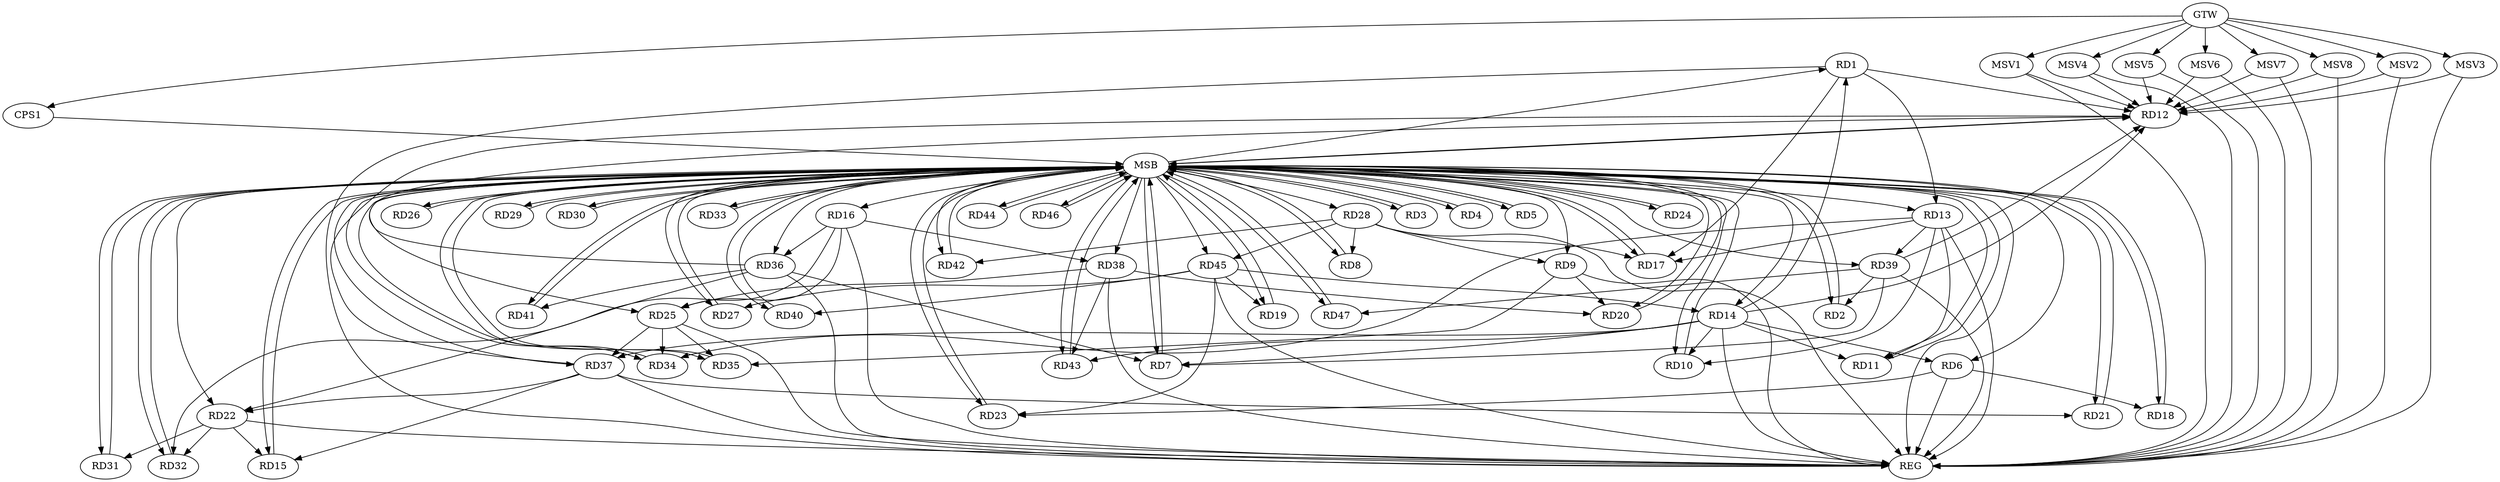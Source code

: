 strict digraph G {
  RD1 [ label="RD1" ];
  RD2 [ label="RD2" ];
  RD3 [ label="RD3" ];
  RD4 [ label="RD4" ];
  RD5 [ label="RD5" ];
  RD6 [ label="RD6" ];
  RD7 [ label="RD7" ];
  RD8 [ label="RD8" ];
  RD9 [ label="RD9" ];
  RD10 [ label="RD10" ];
  RD11 [ label="RD11" ];
  RD12 [ label="RD12" ];
  RD13 [ label="RD13" ];
  RD14 [ label="RD14" ];
  RD15 [ label="RD15" ];
  RD16 [ label="RD16" ];
  RD17 [ label="RD17" ];
  RD18 [ label="RD18" ];
  RD19 [ label="RD19" ];
  RD20 [ label="RD20" ];
  RD21 [ label="RD21" ];
  RD22 [ label="RD22" ];
  RD23 [ label="RD23" ];
  RD24 [ label="RD24" ];
  RD25 [ label="RD25" ];
  RD26 [ label="RD26" ];
  RD27 [ label="RD27" ];
  RD28 [ label="RD28" ];
  RD29 [ label="RD29" ];
  RD30 [ label="RD30" ];
  RD31 [ label="RD31" ];
  RD32 [ label="RD32" ];
  RD33 [ label="RD33" ];
  RD34 [ label="RD34" ];
  RD35 [ label="RD35" ];
  RD36 [ label="RD36" ];
  RD37 [ label="RD37" ];
  RD38 [ label="RD38" ];
  RD39 [ label="RD39" ];
  RD40 [ label="RD40" ];
  RD41 [ label="RD41" ];
  RD42 [ label="RD42" ];
  RD43 [ label="RD43" ];
  RD44 [ label="RD44" ];
  RD45 [ label="RD45" ];
  RD46 [ label="RD46" ];
  RD47 [ label="RD47" ];
  CPS1 [ label="CPS1" ];
  GTW [ label="GTW" ];
  REG [ label="REG" ];
  MSB [ label="MSB" ];
  MSV1 [ label="MSV1" ];
  MSV2 [ label="MSV2" ];
  MSV3 [ label="MSV3" ];
  MSV4 [ label="MSV4" ];
  MSV5 [ label="MSV5" ];
  MSV6 [ label="MSV6" ];
  MSV7 [ label="MSV7" ];
  MSV8 [ label="MSV8" ];
  RD1 -> RD12;
  RD1 -> RD13;
  RD14 -> RD1;
  RD1 -> RD17;
  RD39 -> RD2;
  RD14 -> RD6;
  RD6 -> RD18;
  RD6 -> RD23;
  RD14 -> RD7;
  RD36 -> RD7;
  RD39 -> RD7;
  RD28 -> RD8;
  RD9 -> RD20;
  RD28 -> RD9;
  RD9 -> RD35;
  RD13 -> RD10;
  RD14 -> RD10;
  RD13 -> RD11;
  RD14 -> RD11;
  RD14 -> RD12;
  RD36 -> RD12;
  RD37 -> RD12;
  RD39 -> RD12;
  RD13 -> RD17;
  RD13 -> RD34;
  RD13 -> RD39;
  RD14 -> RD37;
  RD14 -> RD43;
  RD45 -> RD14;
  RD22 -> RD15;
  RD37 -> RD15;
  RD16 -> RD25;
  RD16 -> RD32;
  RD16 -> RD36;
  RD16 -> RD38;
  RD28 -> RD17;
  RD45 -> RD19;
  RD38 -> RD20;
  RD37 -> RD21;
  RD22 -> RD31;
  RD22 -> RD32;
  RD36 -> RD22;
  RD37 -> RD22;
  RD45 -> RD23;
  RD25 -> RD34;
  RD25 -> RD35;
  RD25 -> RD37;
  RD38 -> RD25;
  RD45 -> RD27;
  RD28 -> RD42;
  RD28 -> RD45;
  RD36 -> RD41;
  RD38 -> RD43;
  RD39 -> RD47;
  RD45 -> RD40;
  GTW -> CPS1;
  RD1 -> REG;
  RD6 -> REG;
  RD9 -> REG;
  RD13 -> REG;
  RD14 -> REG;
  RD16 -> REG;
  RD22 -> REG;
  RD25 -> REG;
  RD28 -> REG;
  RD36 -> REG;
  RD37 -> REG;
  RD38 -> REG;
  RD39 -> REG;
  RD45 -> REG;
  RD2 -> MSB;
  MSB -> RD3;
  MSB -> RD14;
  MSB -> RD25;
  MSB -> RD34;
  MSB -> RD36;
  MSB -> RD46;
  MSB -> REG;
  RD3 -> MSB;
  MSB -> RD21;
  MSB -> RD33;
  MSB -> RD45;
  RD4 -> MSB;
  MSB -> RD5;
  MSB -> RD17;
  MSB -> RD44;
  RD5 -> MSB;
  MSB -> RD4;
  MSB -> RD15;
  MSB -> RD16;
  MSB -> RD43;
  RD7 -> MSB;
  MSB -> RD11;
  MSB -> RD18;
  MSB -> RD40;
  RD8 -> MSB;
  MSB -> RD6;
  MSB -> RD9;
  MSB -> RD13;
  MSB -> RD28;
  RD10 -> MSB;
  MSB -> RD31;
  MSB -> RD39;
  RD11 -> MSB;
  MSB -> RD10;
  MSB -> RD12;
  MSB -> RD29;
  RD12 -> MSB;
  MSB -> RD23;
  MSB -> RD35;
  RD15 -> MSB;
  MSB -> RD2;
  MSB -> RD8;
  MSB -> RD32;
  RD17 -> MSB;
  MSB -> RD19;
  MSB -> RD20;
  MSB -> RD42;
  RD18 -> MSB;
  MSB -> RD27;
  RD19 -> MSB;
  MSB -> RD38;
  RD20 -> MSB;
  MSB -> RD1;
  MSB -> RD37;
  RD21 -> MSB;
  MSB -> RD30;
  RD23 -> MSB;
  RD24 -> MSB;
  MSB -> RD7;
  RD26 -> MSB;
  RD27 -> MSB;
  MSB -> RD22;
  RD29 -> MSB;
  MSB -> RD24;
  MSB -> RD26;
  RD30 -> MSB;
  RD31 -> MSB;
  MSB -> RD41;
  RD32 -> MSB;
  RD33 -> MSB;
  RD34 -> MSB;
  RD35 -> MSB;
  RD40 -> MSB;
  RD41 -> MSB;
  RD42 -> MSB;
  RD43 -> MSB;
  RD44 -> MSB;
  MSB -> RD47;
  RD46 -> MSB;
  RD47 -> MSB;
  CPS1 -> MSB;
  MSV1 -> RD12;
  MSV2 -> RD12;
  GTW -> MSV1;
  MSV1 -> REG;
  GTW -> MSV2;
  MSV2 -> REG;
  MSV3 -> RD12;
  GTW -> MSV3;
  MSV3 -> REG;
  MSV4 -> RD12;
  MSV5 -> RD12;
  MSV6 -> RD12;
  MSV7 -> RD12;
  GTW -> MSV4;
  MSV4 -> REG;
  GTW -> MSV5;
  MSV5 -> REG;
  GTW -> MSV6;
  MSV6 -> REG;
  GTW -> MSV7;
  MSV7 -> REG;
  MSV8 -> RD12;
  GTW -> MSV8;
  MSV8 -> REG;
}
